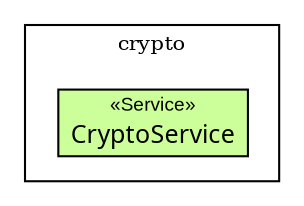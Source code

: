 
	
digraph G {             
	fontsize = 10        
	node [                          
		fontsize = 10                
		fontname="arial"
		shape=plaintext
	     ]        
	     
	edge [                            
		fontsize = 10        
	     ]        
	
	
	
		subgraph clustercrypto {
			label = "crypto"  
			
				
					
	CryptoService [label=<<table border="0" cellborder="1" cellspacing="0" cellpadding="0" port="p" bgcolor="#CCFF99" >
	<tr><td>
	<table border="0" cellspacing="1" cellpadding="1">
		<tr><td> &laquo;Service&raquo; </td></tr>
		<tr><td><font face="arialbd"  point-size="12.0"> CryptoService </font></td></tr>
	</table></td></tr>
	</table>>, fontname="arial", fontcolor="black", fontsize=9.0];

					
				
				
			
		}
	

	
		
	edge [arrowhead = "empty"]

		
		
	edge [arrowhead = "none"]

		
		
			
	
		edge [arrowtail="none" arrowhead = "open" headlabel = "" taillabel = "" style = "dashed"]
		
	

		
	
	
	}
	
